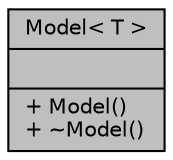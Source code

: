 digraph "Model&lt; T &gt;"
{
 // INTERACTIVE_SVG=YES
  bgcolor="transparent";
  edge [fontname="Helvetica",fontsize="10",labelfontname="Helvetica",labelfontsize="10"];
  node [fontname="Helvetica",fontsize="10",shape=record];
  Node1 [label="{Model\< T \>\n||+ Model()\l+ ~Model()\l}",height=0.2,width=0.4,color="black", fillcolor="grey75", style="filled" fontcolor="black"];
}
